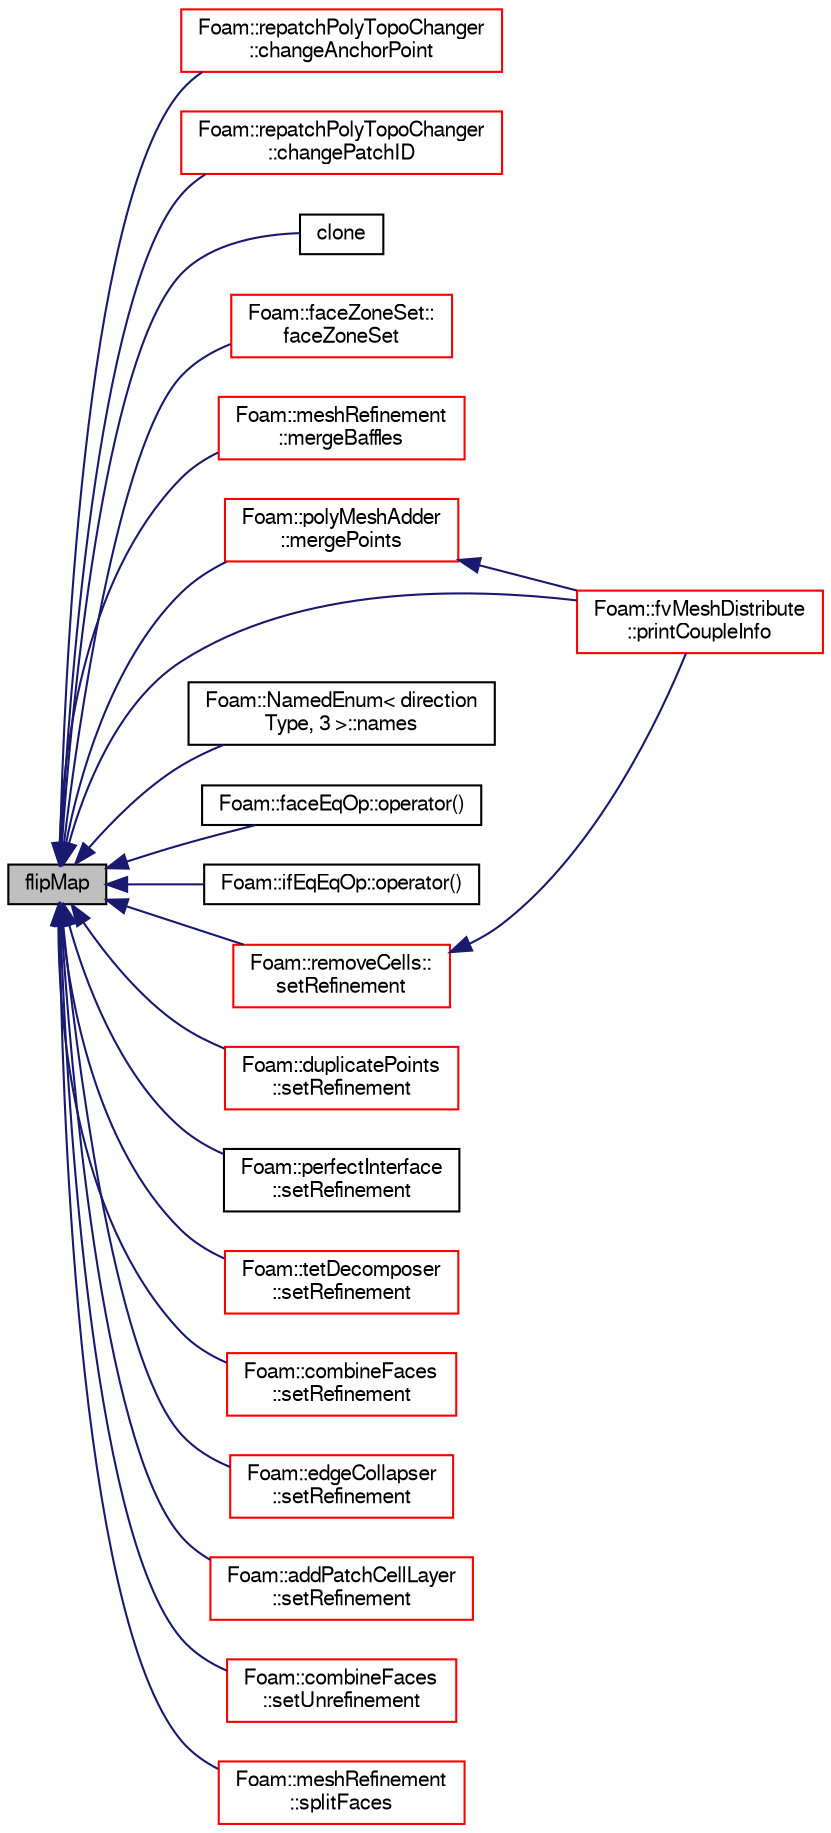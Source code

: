 digraph "flipMap"
{
  bgcolor="transparent";
  edge [fontname="FreeSans",fontsize="10",labelfontname="FreeSans",labelfontsize="10"];
  node [fontname="FreeSans",fontsize="10",shape=record];
  rankdir="LR";
  Node1610 [label="flipMap",height=0.2,width=0.4,color="black", fillcolor="grey75", style="filled", fontcolor="black"];
  Node1610 -> Node1611 [dir="back",color="midnightblue",fontsize="10",style="solid",fontname="FreeSans"];
  Node1611 [label="Foam::repatchPolyTopoChanger\l::changeAnchorPoint",height=0.2,width=0.4,color="red",URL="$a21738.html#a085eccc1946391439db822d350f1702e",tooltip="Change anchor point (zero&#39;th point of face) for a boundary face. "];
  Node1610 -> Node1613 [dir="back",color="midnightblue",fontsize="10",style="solid",fontname="FreeSans"];
  Node1613 [label="Foam::repatchPolyTopoChanger\l::changePatchID",height=0.2,width=0.4,color="red",URL="$a21738.html#a0e422d65d38d06483bef5c596b607eb2",tooltip="Change patch ID for a boundary face. Note: patchID should be in new. "];
  Node1610 -> Node1621 [dir="back",color="midnightblue",fontsize="10",style="solid",fontname="FreeSans"];
  Node1621 [label="clone",height=0.2,width=0.4,color="black",URL="$a27510.html#a7d10cc9d425eb70428a289daca310bca",tooltip="Construct and return a clone, resetting the zone mesh. "];
  Node1610 -> Node1622 [dir="back",color="midnightblue",fontsize="10",style="solid",fontname="FreeSans"];
  Node1622 [label="Foam::faceZoneSet::\lfaceZoneSet",height=0.2,width=0.4,color="red",URL="$a25450.html#ace6e4b16ad35bf8903c38685a92d7789",tooltip="Construct from objectRegistry and name. "];
  Node1610 -> Node1646 [dir="back",color="midnightblue",fontsize="10",style="solid",fontname="FreeSans"];
  Node1646 [label="Foam::meshRefinement\l::mergeBaffles",height=0.2,width=0.4,color="red",URL="$a24662.html#aa959f1ef1377d3a4eaac5ff099280e50",tooltip="Merge baffles. Gets pairs of faces. "];
  Node1610 -> Node1651 [dir="back",color="midnightblue",fontsize="10",style="solid",fontname="FreeSans"];
  Node1651 [label="Foam::polyMeshAdder\l::mergePoints",height=0.2,width=0.4,color="red",URL="$a21594.html#a4a56041144898b62dd90a030e2143d1a",tooltip="Helper: Merge points. "];
  Node1651 -> Node1652 [dir="back",color="midnightblue",fontsize="10",style="solid",fontname="FreeSans"];
  Node1652 [label="Foam::fvMeshDistribute\l::printCoupleInfo",height=0.2,width=0.4,color="red",URL="$a21454.html#a0b2e9e5ba94679bbc5d807ecf02687e2",tooltip="Print some info on coupling data. "];
  Node1610 -> Node1661 [dir="back",color="midnightblue",fontsize="10",style="solid",fontname="FreeSans"];
  Node1661 [label="Foam::NamedEnum\< direction\lType, 3 \>::names",height=0.2,width=0.4,color="black",URL="$a25998.html#a7350da3a0edd92cd11e6c479c9967dc8"];
  Node1610 -> Node1662 [dir="back",color="midnightblue",fontsize="10",style="solid",fontname="FreeSans"];
  Node1662 [label="Foam::faceEqOp::operator()",height=0.2,width=0.4,color="black",URL="$a21718.html#a2bca5855a51bffee2f0fe2aacc4aba10"];
  Node1610 -> Node1663 [dir="back",color="midnightblue",fontsize="10",style="solid",fontname="FreeSans"];
  Node1663 [label="Foam::ifEqEqOp::operator()",height=0.2,width=0.4,color="black",URL="$a21650.html#a11b523ea721588ff21a031254c7eb98b"];
  Node1610 -> Node1652 [dir="back",color="midnightblue",fontsize="10",style="solid",fontname="FreeSans"];
  Node1610 -> Node1664 [dir="back",color="midnightblue",fontsize="10",style="solid",fontname="FreeSans"];
  Node1664 [label="Foam::removeCells::\lsetRefinement",height=0.2,width=0.4,color="red",URL="$a21698.html#a1fa7db25391bd44913e7d03a77e2c45b",tooltip="Play commands into polyTopoChange to remove cells. "];
  Node1664 -> Node1652 [dir="back",color="midnightblue",fontsize="10",style="solid",fontname="FreeSans"];
  Node1610 -> Node1672 [dir="back",color="midnightblue",fontsize="10",style="solid",fontname="FreeSans"];
  Node1672 [label="Foam::duplicatePoints\l::setRefinement",height=0.2,width=0.4,color="red",URL="$a21638.html#a159a54964aa4001ff24e9fb05834750a",tooltip="Play commands into polyTopoChange to duplicate points. Gets. "];
  Node1610 -> Node1676 [dir="back",color="midnightblue",fontsize="10",style="solid",fontname="FreeSans"];
  Node1676 [label="Foam::perfectInterface\l::setRefinement",height=0.2,width=0.4,color="black",URL="$a21586.html#a7253b581bef08b26159ea0e738a8883a",tooltip="Insert the layer addition/removal instructions. "];
  Node1610 -> Node1677 [dir="back",color="midnightblue",fontsize="10",style="solid",fontname="FreeSans"];
  Node1677 [label="Foam::tetDecomposer\l::setRefinement",height=0.2,width=0.4,color="red",URL="$a21726.html#aeb1123afb6f39d7eb332698e53fc5610",tooltip="Insert all changes into meshMod to convert the polyMesh into. "];
  Node1610 -> Node1680 [dir="back",color="midnightblue",fontsize="10",style="solid",fontname="FreeSans"];
  Node1680 [label="Foam::combineFaces\l::setRefinement",height=0.2,width=0.4,color="red",URL="$a21634.html#a67d2bb0d6cac2b27ae250df417ef6942",tooltip="Play commands into polyTopoChange to combine faces. Gets. "];
  Node1610 -> Node1685 [dir="back",color="midnightblue",fontsize="10",style="solid",fontname="FreeSans"];
  Node1685 [label="Foam::edgeCollapser\l::setRefinement",height=0.2,width=0.4,color="red",URL="$a21642.html#a788f5a11a20efd0f4a6a8ab78be4efeb",tooltip="Play commands into polyTopoChange to create mesh. "];
  Node1610 -> Node1687 [dir="back",color="midnightblue",fontsize="10",style="solid",fontname="FreeSans"];
  Node1687 [label="Foam::addPatchCellLayer\l::setRefinement",height=0.2,width=0.4,color="red",URL="$a21626.html#a9488cb0518f21b76444c508cc9658d64",tooltip="Play commands into polyTopoChange to create layers on top. "];
  Node1610 -> Node1697 [dir="back",color="midnightblue",fontsize="10",style="solid",fontname="FreeSans"];
  Node1697 [label="Foam::combineFaces\l::setUnrefinement",height=0.2,width=0.4,color="red",URL="$a21634.html#a5e5e6cc1f97c15b7bffabbda6a33b863",tooltip="Play commands into polyTopoChange to reinsert original faces. "];
  Node1610 -> Node1699 [dir="back",color="midnightblue",fontsize="10",style="solid",fontname="FreeSans"];
  Node1699 [label="Foam::meshRefinement\l::splitFaces",height=0.2,width=0.4,color="red",URL="$a24662.html#adc2ba2409d333b615b019f154aa236ea",tooltip="Split faces into two. "];
}
